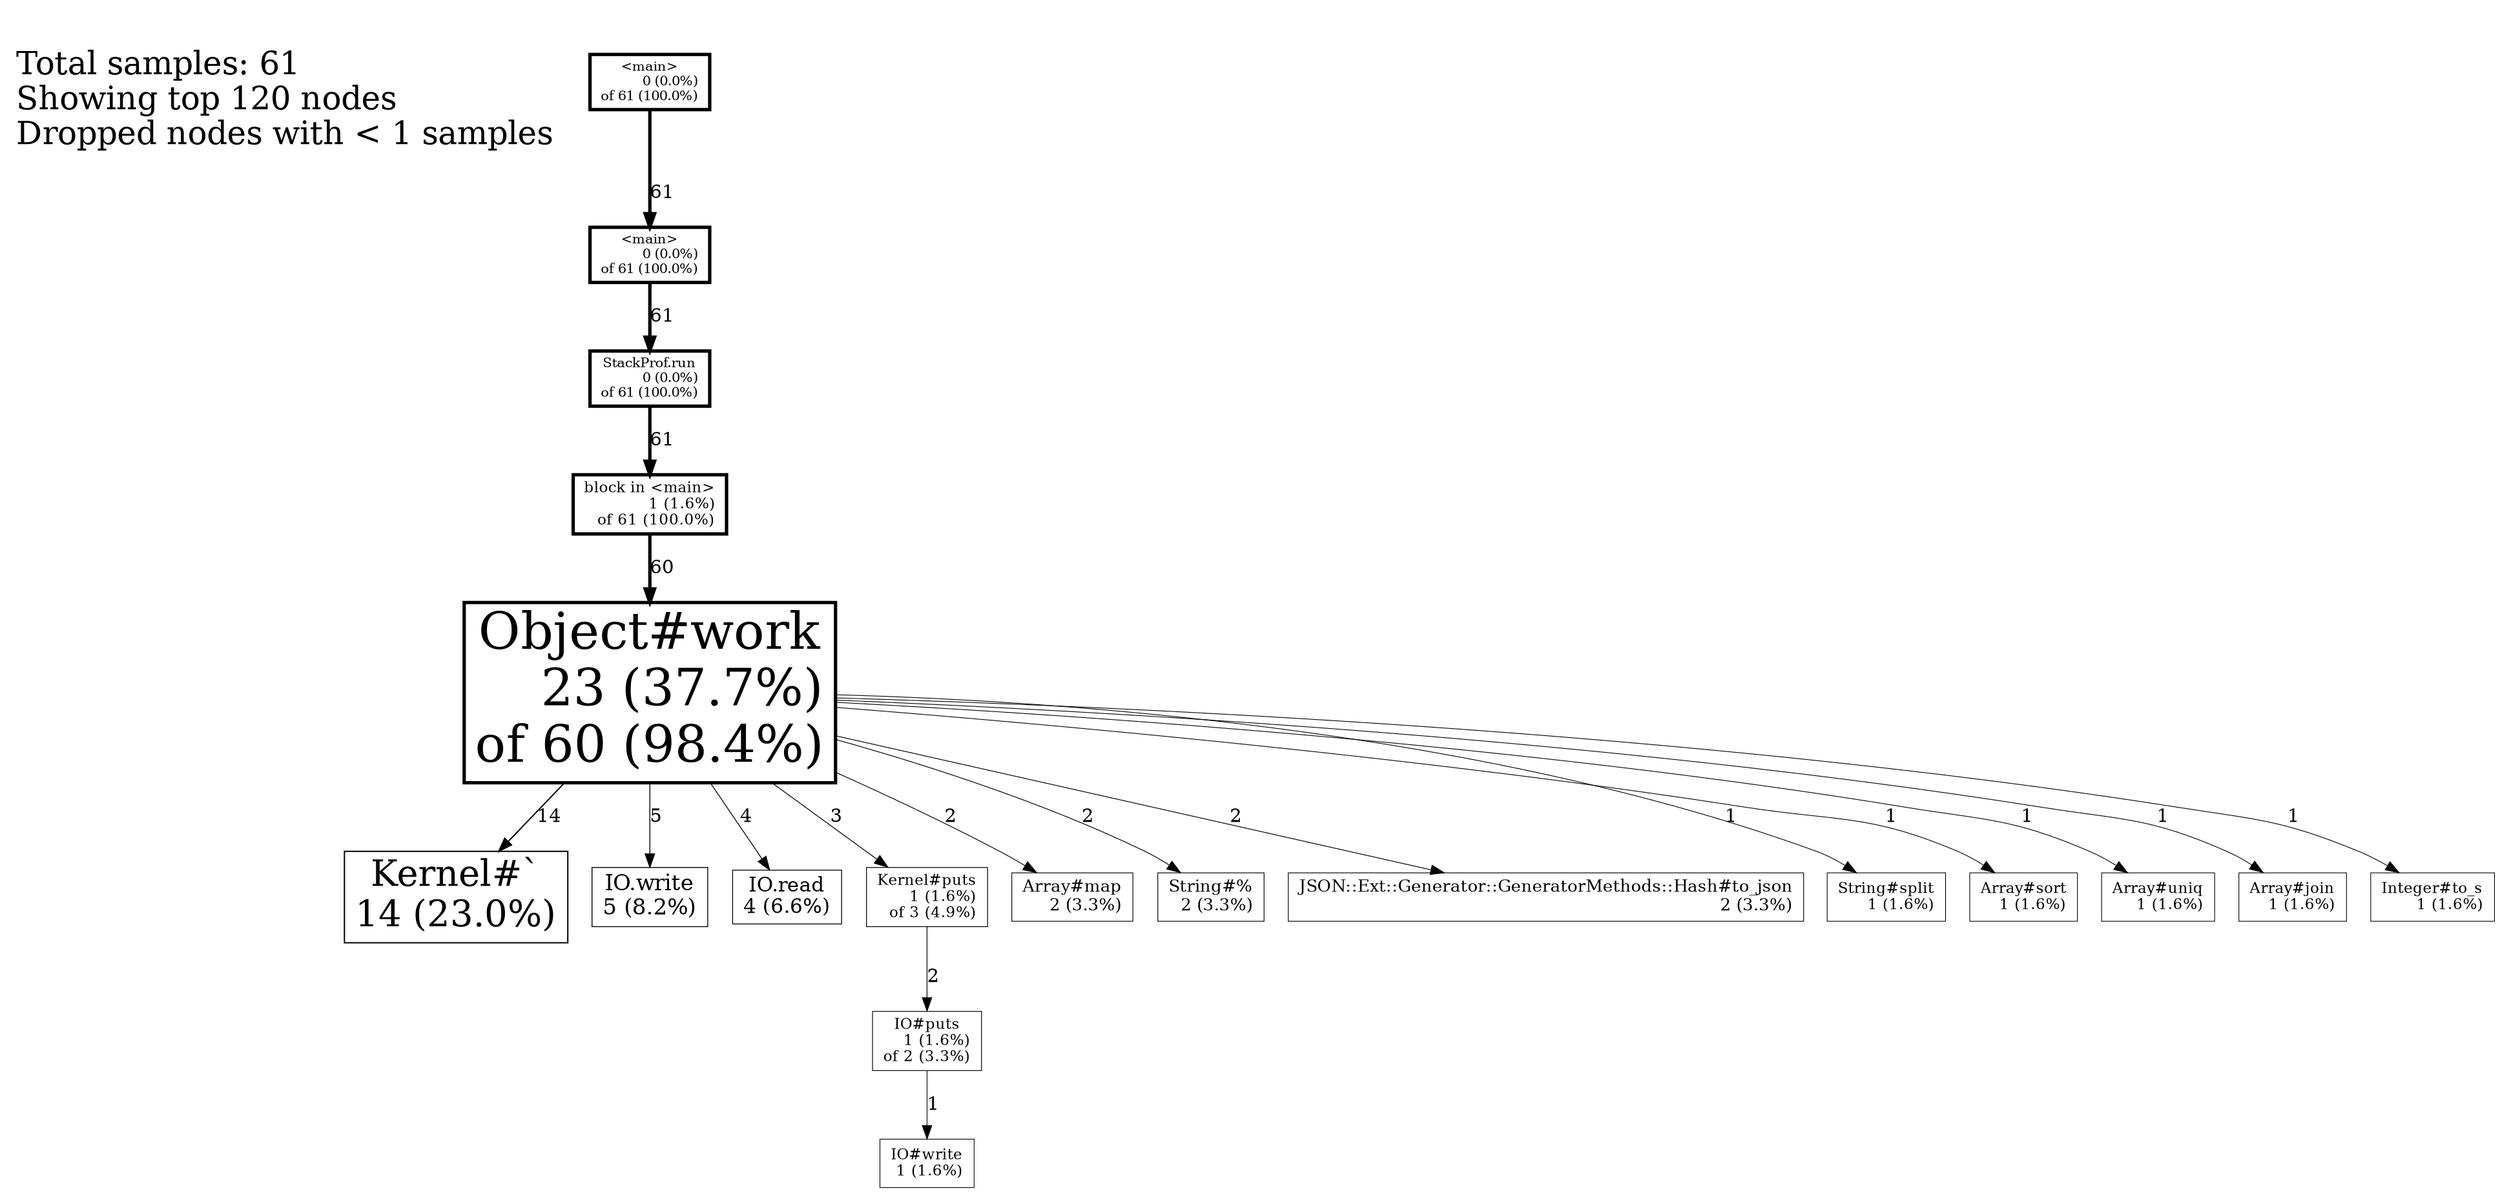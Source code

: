 digraph profile {
Legend [shape=box,fontsize=24,shape=plaintext,label="
Total samples: 61\lShowing top 120 nodes\lDropped nodes with < 1 samples\l"];
  "140555456958560" [size=2.5] [fontsize=10.0] [penwidth="2.5"] [shape=box] [label="StackProf.run\n0 (0.0%)\rof 61 (100.0%)\r"];
  "140555388960040" [size=2.5] [fontsize=10.0] [penwidth="2.5"] [shape=box] [label="<main>\n0 (0.0%)\rof 61 (100.0%)\r"];
  "140555472558160" [size=2.5] [fontsize=10.0] [penwidth="2.5"] [shape=box] [label="<main>\n0 (0.0%)\rof 61 (100.0%)\r"];
  "140555472557800" [size=2.5] [fontsize=11.217391304347826] [penwidth="2.5"] [shape=box] [label="block in <main>\n1 (1.6%)\rof 61 (100.0%)\r"];
  "140555464000240" [size=2.4672131147540983] [fontsize=38.0] [penwidth="2.4672131147540983"] [shape=box] [label="Object#work\n23 (37.7%)\rof 60 (98.4%)\r"];
  "140555456955840" [size=0.959016393442623] [fontsize=27.043478260869566] [penwidth="0.959016393442623"] [shape=box] [label="Kernel#`\n14 (23.0%)\r"];
  "140555389090160" [size=0.6639344262295082] [fontsize=16.08695652173913] [penwidth="0.6639344262295082"] [shape=box] [label="IO.write\n5 (8.2%)\r"];
  "140555389090280" [size=0.6311475409836066] [fontsize=14.869565217391305] [penwidth="0.6311475409836066"] [shape=box] [label="IO.read\n4 (6.6%)\r"];
  "140555456935800" [size=0.5983606557377049] [fontsize=11.217391304347826] [penwidth="0.5983606557377049"] [shape=box] [label="Kernel#puts\n1 (1.6%)\rof 3 (4.9%)\r"];
  "140555389147760" [size=0.5655737704918032] [fontsize=12.434782608695652] [penwidth="0.5655737704918032"] [shape=box] [label="Array#map\n2 (3.3%)\r"];
  "140555389089360" [size=0.5655737704918032] [fontsize=11.217391304347826] [penwidth="0.5655737704918032"] [shape=box] [label="IO#puts\n1 (1.6%)\rof 2 (3.3%)\r"];
  "140555389248920" [size=0.5655737704918032] [fontsize=12.434782608695652] [penwidth="0.5655737704918032"] [shape=box] [label="String#%\n2 (3.3%)\r"];
  "140555456937320" [size=0.5655737704918032] [fontsize=12.434782608695652] [penwidth="0.5655737704918032"] [shape=box] [label="JSON::Ext::Generator::GeneratorMethods::Hash#to_json\n2 (3.3%)\r"];
  "140555389088000" [size=0.5327868852459017] [fontsize=11.217391304347826] [penwidth="0.5327868852459017"] [shape=box] [label="IO#write\n1 (1.6%)\r"];
  "140555389245720" [size=0.5327868852459017] [fontsize=11.217391304347826] [penwidth="0.5327868852459017"] [shape=box] [label="String#split\n1 (1.6%)\r"];
  "140555389148080" [size=0.5327868852459017] [fontsize=11.217391304347826] [penwidth="0.5327868852459017"] [shape=box] [label="Array#sort\n1 (1.6%)\r"];
  "140555389146000" [size=0.5327868852459017] [fontsize=11.217391304347826] [penwidth="0.5327868852459017"] [shape=box] [label="Array#uniq\n1 (1.6%)\r"];
  "140555389148360" [size=0.5327868852459017] [fontsize=11.217391304347826] [penwidth="0.5327868852459017"] [shape=box] [label="Array#join\n1 (1.6%)\r"];
  "140555389207440" [size=0.5327868852459017] [fontsize=11.217391304347826] [penwidth="0.5327868852459017"] [shape=box] [label="Integer#to_s\n1 (1.6%)\r"];
  "140555456958560" -> "140555472557800" [label="61"] [weight="61"] [penwidth="2.5"];
  "140555388960040" -> "140555472558160" [label="61"] [weight="61"] [penwidth="2.5"];
  "140555472558160" -> "140555456958560" [label="61"] [weight="61"] [penwidth="2.5"];
  "140555472557800" -> "140555464000240" [label="60"] [weight="60"] [penwidth="2.4672131147540983"];
  "140555464000240" -> "140555389090280" [label="4"] [weight="4"] [penwidth="0.6311475409836066"];
  "140555464000240" -> "140555389245720" [label="1"] [weight="1"] [penwidth="0.5327868852459017"];
  "140555464000240" -> "140555389147760" [label="2"] [weight="2"] [penwidth="0.5655737704918032"];
  "140555464000240" -> "140555389148080" [label="1"] [weight="1"] [penwidth="0.5327868852459017"];
  "140555464000240" -> "140555389146000" [label="1"] [weight="1"] [penwidth="0.5327868852459017"];
  "140555464000240" -> "140555389148360" [label="1"] [weight="1"] [penwidth="0.5327868852459017"];
  "140555464000240" -> "140555456937320" [label="2"] [weight="2"] [penwidth="0.5655737704918032"];
  "140555464000240" -> "140555389090160" [label="5"] [weight="5"] [penwidth="0.6639344262295082"];
  "140555464000240" -> "140555389207440" [label="1"] [weight="1"] [penwidth="0.5327868852459017"];
  "140555464000240" -> "140555456955840" [label="14"] [weight="14"] [penwidth="0.959016393442623"];
  "140555464000240" -> "140555389248920" [label="2"] [weight="2"] [penwidth="0.5655737704918032"];
  "140555464000240" -> "140555456935800" [label="3"] [weight="3"] [penwidth="0.5983606557377049"];
  "140555456935800" -> "140555389089360" [label="2"] [weight="2"] [penwidth="0.5655737704918032"];
  "140555389089360" -> "140555389088000" [label="1"] [weight="1"] [penwidth="0.5327868852459017"];
}
